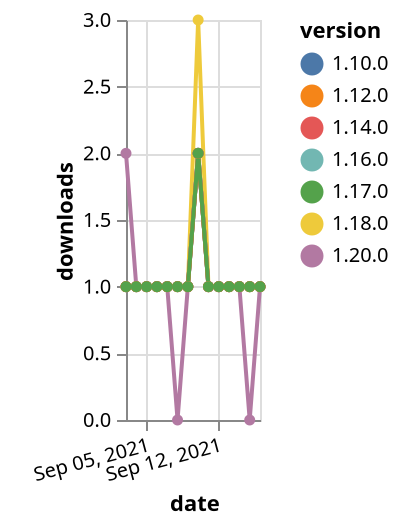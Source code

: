 {"$schema": "https://vega.github.io/schema/vega-lite/v5.json", "description": "A simple bar chart with embedded data.", "data": {"values": [{"date": "2021-09-03", "total": 171, "delta": 1, "version": "1.18.0"}, {"date": "2021-09-04", "total": 172, "delta": 1, "version": "1.18.0"}, {"date": "2021-09-05", "total": 173, "delta": 1, "version": "1.18.0"}, {"date": "2021-09-06", "total": 174, "delta": 1, "version": "1.18.0"}, {"date": "2021-09-07", "total": 175, "delta": 1, "version": "1.18.0"}, {"date": "2021-09-08", "total": 176, "delta": 1, "version": "1.18.0"}, {"date": "2021-09-09", "total": 177, "delta": 1, "version": "1.18.0"}, {"date": "2021-09-10", "total": 180, "delta": 3, "version": "1.18.0"}, {"date": "2021-09-11", "total": 181, "delta": 1, "version": "1.18.0"}, {"date": "2021-09-12", "total": 182, "delta": 1, "version": "1.18.0"}, {"date": "2021-09-13", "total": 183, "delta": 1, "version": "1.18.0"}, {"date": "2021-09-14", "total": 184, "delta": 1, "version": "1.18.0"}, {"date": "2021-09-15", "total": 185, "delta": 1, "version": "1.18.0"}, {"date": "2021-09-16", "total": 186, "delta": 1, "version": "1.18.0"}, {"date": "2021-09-03", "total": 214, "delta": 1, "version": "1.10.0"}, {"date": "2021-09-04", "total": 215, "delta": 1, "version": "1.10.0"}, {"date": "2021-09-05", "total": 216, "delta": 1, "version": "1.10.0"}, {"date": "2021-09-06", "total": 217, "delta": 1, "version": "1.10.0"}, {"date": "2021-09-07", "total": 218, "delta": 1, "version": "1.10.0"}, {"date": "2021-09-08", "total": 219, "delta": 1, "version": "1.10.0"}, {"date": "2021-09-09", "total": 220, "delta": 1, "version": "1.10.0"}, {"date": "2021-09-10", "total": 222, "delta": 2, "version": "1.10.0"}, {"date": "2021-09-11", "total": 223, "delta": 1, "version": "1.10.0"}, {"date": "2021-09-12", "total": 224, "delta": 1, "version": "1.10.0"}, {"date": "2021-09-13", "total": 225, "delta": 1, "version": "1.10.0"}, {"date": "2021-09-14", "total": 226, "delta": 1, "version": "1.10.0"}, {"date": "2021-09-15", "total": 227, "delta": 1, "version": "1.10.0"}, {"date": "2021-09-16", "total": 228, "delta": 1, "version": "1.10.0"}, {"date": "2021-09-03", "total": 116, "delta": 2, "version": "1.20.0"}, {"date": "2021-09-04", "total": 117, "delta": 1, "version": "1.20.0"}, {"date": "2021-09-05", "total": 118, "delta": 1, "version": "1.20.0"}, {"date": "2021-09-06", "total": 119, "delta": 1, "version": "1.20.0"}, {"date": "2021-09-07", "total": 120, "delta": 1, "version": "1.20.0"}, {"date": "2021-09-08", "total": 120, "delta": 0, "version": "1.20.0"}, {"date": "2021-09-09", "total": 121, "delta": 1, "version": "1.20.0"}, {"date": "2021-09-10", "total": 123, "delta": 2, "version": "1.20.0"}, {"date": "2021-09-11", "total": 124, "delta": 1, "version": "1.20.0"}, {"date": "2021-09-12", "total": 125, "delta": 1, "version": "1.20.0"}, {"date": "2021-09-13", "total": 126, "delta": 1, "version": "1.20.0"}, {"date": "2021-09-14", "total": 127, "delta": 1, "version": "1.20.0"}, {"date": "2021-09-15", "total": 127, "delta": 0, "version": "1.20.0"}, {"date": "2021-09-16", "total": 128, "delta": 1, "version": "1.20.0"}, {"date": "2021-09-03", "total": 152, "delta": 1, "version": "1.16.0"}, {"date": "2021-09-04", "total": 153, "delta": 1, "version": "1.16.0"}, {"date": "2021-09-05", "total": 154, "delta": 1, "version": "1.16.0"}, {"date": "2021-09-06", "total": 155, "delta": 1, "version": "1.16.0"}, {"date": "2021-09-07", "total": 156, "delta": 1, "version": "1.16.0"}, {"date": "2021-09-08", "total": 157, "delta": 1, "version": "1.16.0"}, {"date": "2021-09-09", "total": 158, "delta": 1, "version": "1.16.0"}, {"date": "2021-09-10", "total": 160, "delta": 2, "version": "1.16.0"}, {"date": "2021-09-11", "total": 161, "delta": 1, "version": "1.16.0"}, {"date": "2021-09-12", "total": 162, "delta": 1, "version": "1.16.0"}, {"date": "2021-09-13", "total": 163, "delta": 1, "version": "1.16.0"}, {"date": "2021-09-14", "total": 164, "delta": 1, "version": "1.16.0"}, {"date": "2021-09-15", "total": 165, "delta": 1, "version": "1.16.0"}, {"date": "2021-09-16", "total": 166, "delta": 1, "version": "1.16.0"}, {"date": "2021-09-03", "total": 170, "delta": 1, "version": "1.14.0"}, {"date": "2021-09-04", "total": 171, "delta": 1, "version": "1.14.0"}, {"date": "2021-09-05", "total": 172, "delta": 1, "version": "1.14.0"}, {"date": "2021-09-06", "total": 173, "delta": 1, "version": "1.14.0"}, {"date": "2021-09-07", "total": 174, "delta": 1, "version": "1.14.0"}, {"date": "2021-09-08", "total": 175, "delta": 1, "version": "1.14.0"}, {"date": "2021-09-09", "total": 176, "delta": 1, "version": "1.14.0"}, {"date": "2021-09-10", "total": 178, "delta": 2, "version": "1.14.0"}, {"date": "2021-09-11", "total": 179, "delta": 1, "version": "1.14.0"}, {"date": "2021-09-12", "total": 180, "delta": 1, "version": "1.14.0"}, {"date": "2021-09-13", "total": 181, "delta": 1, "version": "1.14.0"}, {"date": "2021-09-14", "total": 182, "delta": 1, "version": "1.14.0"}, {"date": "2021-09-15", "total": 183, "delta": 1, "version": "1.14.0"}, {"date": "2021-09-16", "total": 184, "delta": 1, "version": "1.14.0"}, {"date": "2021-09-03", "total": 275, "delta": 1, "version": "1.12.0"}, {"date": "2021-09-04", "total": 276, "delta": 1, "version": "1.12.0"}, {"date": "2021-09-05", "total": 277, "delta": 1, "version": "1.12.0"}, {"date": "2021-09-06", "total": 278, "delta": 1, "version": "1.12.0"}, {"date": "2021-09-07", "total": 279, "delta": 1, "version": "1.12.0"}, {"date": "2021-09-08", "total": 280, "delta": 1, "version": "1.12.0"}, {"date": "2021-09-09", "total": 281, "delta": 1, "version": "1.12.0"}, {"date": "2021-09-10", "total": 283, "delta": 2, "version": "1.12.0"}, {"date": "2021-09-11", "total": 284, "delta": 1, "version": "1.12.0"}, {"date": "2021-09-12", "total": 285, "delta": 1, "version": "1.12.0"}, {"date": "2021-09-13", "total": 286, "delta": 1, "version": "1.12.0"}, {"date": "2021-09-14", "total": 287, "delta": 1, "version": "1.12.0"}, {"date": "2021-09-15", "total": 288, "delta": 1, "version": "1.12.0"}, {"date": "2021-09-16", "total": 289, "delta": 1, "version": "1.12.0"}, {"date": "2021-09-03", "total": 136, "delta": 1, "version": "1.17.0"}, {"date": "2021-09-04", "total": 137, "delta": 1, "version": "1.17.0"}, {"date": "2021-09-05", "total": 138, "delta": 1, "version": "1.17.0"}, {"date": "2021-09-06", "total": 139, "delta": 1, "version": "1.17.0"}, {"date": "2021-09-07", "total": 140, "delta": 1, "version": "1.17.0"}, {"date": "2021-09-08", "total": 141, "delta": 1, "version": "1.17.0"}, {"date": "2021-09-09", "total": 142, "delta": 1, "version": "1.17.0"}, {"date": "2021-09-10", "total": 144, "delta": 2, "version": "1.17.0"}, {"date": "2021-09-11", "total": 145, "delta": 1, "version": "1.17.0"}, {"date": "2021-09-12", "total": 146, "delta": 1, "version": "1.17.0"}, {"date": "2021-09-13", "total": 147, "delta": 1, "version": "1.17.0"}, {"date": "2021-09-14", "total": 148, "delta": 1, "version": "1.17.0"}, {"date": "2021-09-15", "total": 149, "delta": 1, "version": "1.17.0"}, {"date": "2021-09-16", "total": 150, "delta": 1, "version": "1.17.0"}]}, "width": "container", "mark": {"type": "line", "point": {"filled": true}}, "encoding": {"x": {"field": "date", "type": "temporal", "timeUnit": "yearmonthdate", "title": "date", "axis": {"labelAngle": -15}}, "y": {"field": "delta", "type": "quantitative", "title": "downloads"}, "color": {"field": "version", "type": "nominal"}, "tooltip": {"field": "delta"}}}